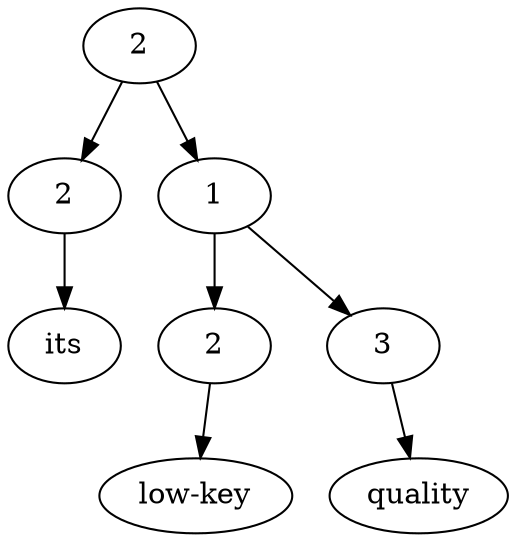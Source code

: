 digraph G{Node0 [label="2"]
Node0 -> Node1
Node0 -> Node3
Node1 [label="2"]
Node1 -> Node2
Node3 [label="1"]
Node3 -> Node4
Node3 -> Node6
Node2 [label="its"]
Node4 [label="2"]
Node4 -> Node5
Node6 [label="3"]
Node6 -> Node7
Node5 [label="low-key"]
Node7 [label="quality"]
}